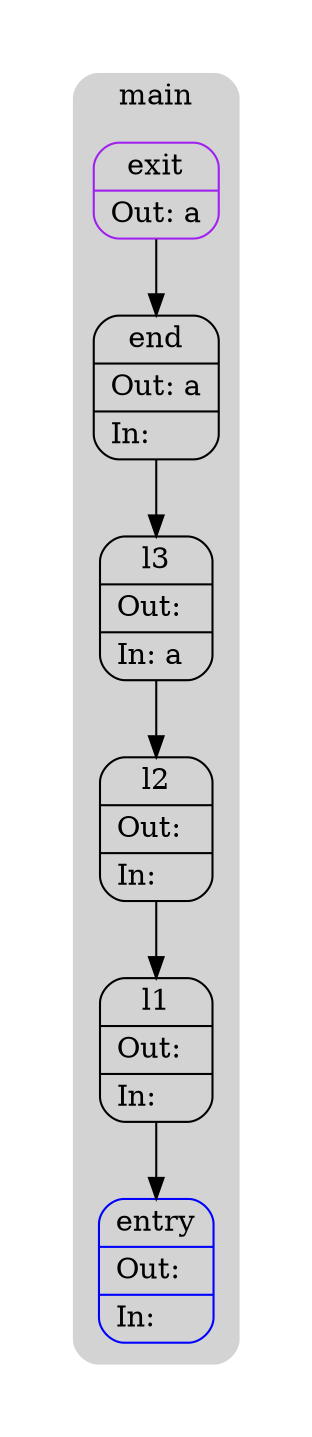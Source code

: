 digraph G {
  compound=true
  subgraph cluster_ {
    peripheries=0
    subgraph cluster_0_wrapper {
      peripheries=0
      margin=15
      subgraph cluster_0 {
        label="main"
        color=darkgray
        style=rounded
        bgcolor=lightgray
        margin=10
        cluster_0_0[label="{entry|Out: \l|In: \l}",shape=Mrecord,color=blue]
        cluster_0_1[label="{l1|Out: \l|In: \l}",shape=Mrecord,color=black]
        cluster_0_2[label="{l2|Out: \l|In: \l}",shape=Mrecord,color=black]
        cluster_0_3[label="{l3|Out: \l|In: a\l}",shape=Mrecord,color=black]
        cluster_0_4[label="{end|Out: a\l|In: \l}",shape=Mrecord,color=black]
        cluster_0_exit[label="{exit|Out: a\l}",shape=Mrecord,color=purple]
        cluster_0_1 -> cluster_0_0
        cluster_0_2 -> cluster_0_1
        cluster_0_3 -> cluster_0_2
        cluster_0_4 -> cluster_0_3
        cluster_0_exit -> cluster_0_4 [color=black]
      }
    }
  }
}
